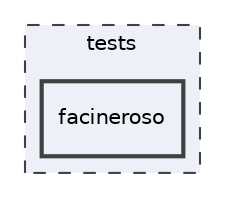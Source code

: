 digraph "/home/francisco/Projects/gameEngines/Pong/tests/facineroso"
{
 // LATEX_PDF_SIZE
  edge [fontname="Helvetica",fontsize="10",labelfontname="Helvetica",labelfontsize="10"];
  node [fontname="Helvetica",fontsize="10",shape=record];
  compound=true
  subgraph clusterdir_59425e443f801f1f2fd8bbe4959a3ccf {
    graph [ bgcolor="#edf0f7", pencolor="grey25", style="filled,dashed,", label="tests", fontname="Helvetica", fontsize="10", URL="dir_59425e443f801f1f2fd8bbe4959a3ccf.html"]
  dir_729bf194bee2188dd9bf544235fd6151 [shape=box, label="facineroso", style="filled,bold,", fillcolor="#edf0f7", color="grey25", URL="dir_729bf194bee2188dd9bf544235fd6151.html"];
  }
}
